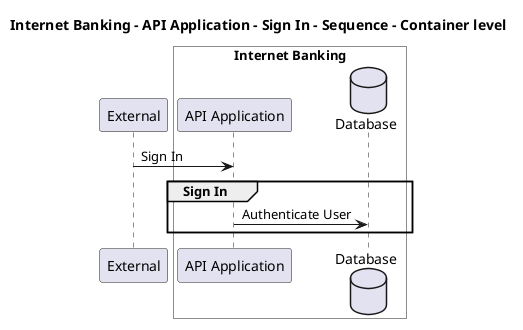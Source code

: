 @startuml

title Internet Banking - API Application - Sign In - Sequence - Container level

participant "External" as C4InterFlow.SoftwareSystems.ExternalSystem

box "Internet Banking" #White
    participant "API Application" as BigBankPlc.SoftwareSystems.InternetBanking.Containers.APIApplication
    database "Database" as BigBankPlc.SoftwareSystems.InternetBanking.Containers.Database
end box


C4InterFlow.SoftwareSystems.ExternalSystem -> BigBankPlc.SoftwareSystems.InternetBanking.Containers.APIApplication : Sign In
group Sign In
BigBankPlc.SoftwareSystems.InternetBanking.Containers.APIApplication -> BigBankPlc.SoftwareSystems.InternetBanking.Containers.Database : Authenticate User
end


@enduml
